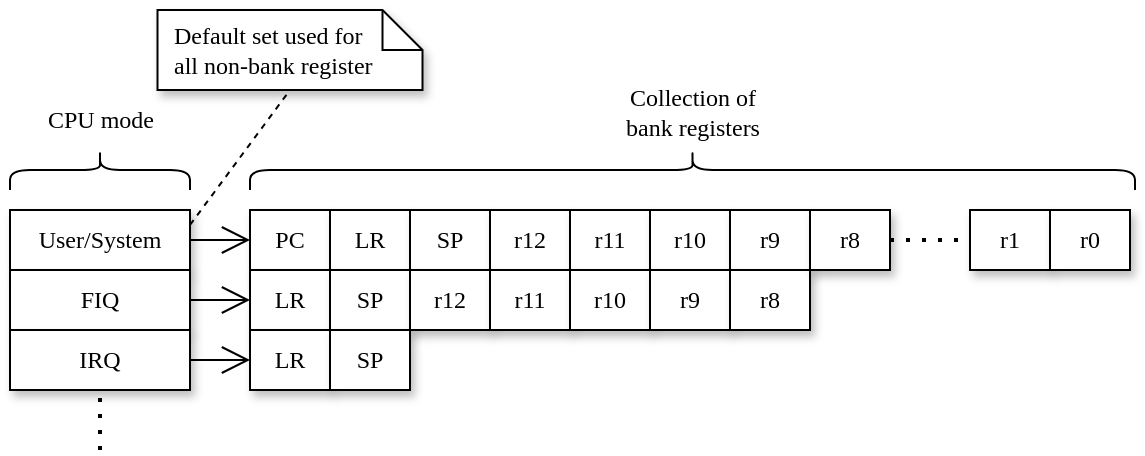 <mxfile version="21.6.8" type="device">
  <diagram name="Page-1" id="OrXobsIGhThwdakzCwst">
    <mxGraphModel dx="863" dy="512" grid="1" gridSize="10" guides="1" tooltips="1" connect="1" arrows="1" fold="1" page="1" pageScale="1" pageWidth="850" pageHeight="1100" math="0" shadow="0">
      <root>
        <mxCell id="0" />
        <mxCell id="1" parent="0" />
        <mxCell id="jQR3gm3J1uaSsovXdgfn-1" value="User/System" style="rounded=0;whiteSpace=wrap;html=1;fontFamily=Computer Modern;shadow=1;" vertex="1" parent="1">
          <mxGeometry x="70" y="170" width="90" height="30" as="geometry" />
        </mxCell>
        <mxCell id="jQR3gm3J1uaSsovXdgfn-5" value="FIQ" style="rounded=0;whiteSpace=wrap;html=1;fontFamily=Computer Modern;shadow=1;" vertex="1" parent="1">
          <mxGeometry x="70" y="200" width="90" height="30" as="geometry" />
        </mxCell>
        <mxCell id="jQR3gm3J1uaSsovXdgfn-7" value="PC" style="rounded=0;whiteSpace=wrap;html=1;fontFamily=Computer Modern;shadow=1;" vertex="1" parent="1">
          <mxGeometry x="190" y="170" width="40" height="30" as="geometry" />
        </mxCell>
        <mxCell id="jQR3gm3J1uaSsovXdgfn-10" value="LR" style="rounded=0;whiteSpace=wrap;html=1;fontFamily=Computer Modern;shadow=1;" vertex="1" parent="1">
          <mxGeometry x="230" y="170" width="40" height="30" as="geometry" />
        </mxCell>
        <mxCell id="jQR3gm3J1uaSsovXdgfn-11" value="SP" style="rounded=0;whiteSpace=wrap;html=1;fontFamily=Computer Modern;shadow=1;" vertex="1" parent="1">
          <mxGeometry x="270" y="170" width="40" height="30" as="geometry" />
        </mxCell>
        <mxCell id="jQR3gm3J1uaSsovXdgfn-12" value="r12" style="rounded=0;whiteSpace=wrap;html=1;fontFamily=Computer Modern;shadow=1;" vertex="1" parent="1">
          <mxGeometry x="310" y="170" width="40" height="30" as="geometry" />
        </mxCell>
        <mxCell id="jQR3gm3J1uaSsovXdgfn-13" value="r11" style="rounded=0;whiteSpace=wrap;html=1;fontFamily=Computer Modern;shadow=1;" vertex="1" parent="1">
          <mxGeometry x="350" y="170" width="40" height="30" as="geometry" />
        </mxCell>
        <mxCell id="jQR3gm3J1uaSsovXdgfn-14" value="r10" style="rounded=0;whiteSpace=wrap;html=1;fontFamily=Computer Modern;shadow=1;" vertex="1" parent="1">
          <mxGeometry x="390" y="170" width="40" height="30" as="geometry" />
        </mxCell>
        <mxCell id="jQR3gm3J1uaSsovXdgfn-15" value="r9" style="rounded=0;whiteSpace=wrap;html=1;fontFamily=Computer Modern;shadow=1;" vertex="1" parent="1">
          <mxGeometry x="430" y="170" width="40" height="30" as="geometry" />
        </mxCell>
        <mxCell id="jQR3gm3J1uaSsovXdgfn-18" value="r1" style="rounded=0;whiteSpace=wrap;html=1;fontFamily=Computer Modern;shadow=1;" vertex="1" parent="1">
          <mxGeometry x="550" y="170" width="40" height="30" as="geometry" />
        </mxCell>
        <mxCell id="jQR3gm3J1uaSsovXdgfn-19" value="r0" style="rounded=0;whiteSpace=wrap;html=1;fontFamily=Computer Modern;shadow=1;" vertex="1" parent="1">
          <mxGeometry x="590" y="170" width="40" height="30" as="geometry" />
        </mxCell>
        <mxCell id="jQR3gm3J1uaSsovXdgfn-26" value="LR" style="rounded=0;whiteSpace=wrap;html=1;fontFamily=Computer Modern;shadow=1;" vertex="1" parent="1">
          <mxGeometry x="190" y="200" width="40" height="30" as="geometry" />
        </mxCell>
        <mxCell id="jQR3gm3J1uaSsovXdgfn-27" value="SP" style="rounded=0;whiteSpace=wrap;html=1;fontFamily=Computer Modern;shadow=1;" vertex="1" parent="1">
          <mxGeometry x="230" y="200" width="40" height="30" as="geometry" />
        </mxCell>
        <mxCell id="jQR3gm3J1uaSsovXdgfn-28" value="" style="endArrow=open;endFill=1;endSize=12;html=1;rounded=0;exitX=1;exitY=0.5;exitDx=0;exitDy=0;entryX=0;entryY=0.5;entryDx=0;entryDy=0;fontFamily=Computer Modern;" edge="1" parent="1" source="jQR3gm3J1uaSsovXdgfn-1" target="jQR3gm3J1uaSsovXdgfn-7">
          <mxGeometry width="160" relative="1" as="geometry">
            <mxPoint x="180" y="120" as="sourcePoint" />
            <mxPoint x="340" y="120" as="targetPoint" />
          </mxGeometry>
        </mxCell>
        <mxCell id="jQR3gm3J1uaSsovXdgfn-29" value="" style="endArrow=open;endFill=1;endSize=12;html=1;rounded=0;fontFamily=Computer Modern;entryX=0;entryY=0.5;entryDx=0;entryDy=0;" edge="1" parent="1">
          <mxGeometry width="160" relative="1" as="geometry">
            <mxPoint x="160" y="215" as="sourcePoint" />
            <mxPoint x="190.0" y="215" as="targetPoint" />
          </mxGeometry>
        </mxCell>
        <mxCell id="jQR3gm3J1uaSsovXdgfn-43" value="" style="endArrow=none;dashed=1;html=1;dashPattern=1 3;strokeWidth=2;rounded=0;entryX=0;entryY=0.5;entryDx=0;entryDy=0;exitX=1;exitY=0.5;exitDx=0;exitDy=0;" edge="1" parent="1" source="jQR3gm3J1uaSsovXdgfn-54" target="jQR3gm3J1uaSsovXdgfn-18">
          <mxGeometry width="50" height="50" relative="1" as="geometry">
            <mxPoint x="510" y="190" as="sourcePoint" />
            <mxPoint x="500" y="230" as="targetPoint" />
          </mxGeometry>
        </mxCell>
        <mxCell id="jQR3gm3J1uaSsovXdgfn-49" value="r12" style="rounded=0;whiteSpace=wrap;html=1;fontFamily=Computer Modern;shadow=1;" vertex="1" parent="1">
          <mxGeometry x="270" y="200" width="40" height="30" as="geometry" />
        </mxCell>
        <mxCell id="jQR3gm3J1uaSsovXdgfn-50" value="r11" style="rounded=0;whiteSpace=wrap;html=1;fontFamily=Computer Modern;shadow=1;" vertex="1" parent="1">
          <mxGeometry x="310" y="200" width="40" height="30" as="geometry" />
        </mxCell>
        <mxCell id="jQR3gm3J1uaSsovXdgfn-51" value="r10" style="rounded=0;whiteSpace=wrap;html=1;fontFamily=Computer Modern;shadow=1;" vertex="1" parent="1">
          <mxGeometry x="350" y="200" width="40" height="30" as="geometry" />
        </mxCell>
        <mxCell id="jQR3gm3J1uaSsovXdgfn-52" value="r9" style="rounded=0;whiteSpace=wrap;html=1;fontFamily=Computer Modern;shadow=1;" vertex="1" parent="1">
          <mxGeometry x="390" y="200" width="40" height="30" as="geometry" />
        </mxCell>
        <mxCell id="jQR3gm3J1uaSsovXdgfn-53" value="r8" style="rounded=0;whiteSpace=wrap;html=1;fontFamily=Computer Modern;shadow=1;" vertex="1" parent="1">
          <mxGeometry x="430" y="200" width="40" height="30" as="geometry" />
        </mxCell>
        <mxCell id="jQR3gm3J1uaSsovXdgfn-54" value="r8" style="rounded=0;whiteSpace=wrap;html=1;fontFamily=Computer Modern;shadow=1;" vertex="1" parent="1">
          <mxGeometry x="470" y="170" width="40" height="30" as="geometry" />
        </mxCell>
        <mxCell id="jQR3gm3J1uaSsovXdgfn-56" value="IRQ" style="rounded=0;whiteSpace=wrap;html=1;fontFamily=Computer Modern;shadow=1;" vertex="1" parent="1">
          <mxGeometry x="70" y="230" width="90" height="30" as="geometry" />
        </mxCell>
        <mxCell id="jQR3gm3J1uaSsovXdgfn-57" value="LR" style="rounded=0;whiteSpace=wrap;html=1;fontFamily=Computer Modern;shadow=1;" vertex="1" parent="1">
          <mxGeometry x="190" y="230" width="40" height="30" as="geometry" />
        </mxCell>
        <mxCell id="jQR3gm3J1uaSsovXdgfn-58" value="SP" style="rounded=0;whiteSpace=wrap;html=1;fontFamily=Computer Modern;shadow=1;" vertex="1" parent="1">
          <mxGeometry x="230" y="230" width="40" height="30" as="geometry" />
        </mxCell>
        <mxCell id="jQR3gm3J1uaSsovXdgfn-59" value="" style="endArrow=open;endFill=1;endSize=12;html=1;rounded=0;fontFamily=Computer Modern;entryX=0;entryY=0.5;entryDx=0;entryDy=0;" edge="1" parent="1">
          <mxGeometry width="160" relative="1" as="geometry">
            <mxPoint x="160" y="245" as="sourcePoint" />
            <mxPoint x="190.0" y="245" as="targetPoint" />
          </mxGeometry>
        </mxCell>
        <mxCell id="jQR3gm3J1uaSsovXdgfn-78" value="" style="endArrow=none;dashed=1;html=1;dashPattern=1 3;strokeWidth=2;rounded=0;entryX=0.5;entryY=1;entryDx=0;entryDy=0;" edge="1" parent="1" target="jQR3gm3J1uaSsovXdgfn-56">
          <mxGeometry width="50" height="50" relative="1" as="geometry">
            <mxPoint x="115" y="290" as="sourcePoint" />
            <mxPoint x="90" y="300" as="targetPoint" />
          </mxGeometry>
        </mxCell>
        <mxCell id="jQR3gm3J1uaSsovXdgfn-79" value="" style="shape=curlyBracket;whiteSpace=wrap;html=1;rounded=1;labelPosition=left;verticalLabelPosition=middle;align=right;verticalAlign=middle;rotation=90;" vertex="1" parent="1">
          <mxGeometry x="105" y="105" width="20" height="90" as="geometry" />
        </mxCell>
        <mxCell id="jQR3gm3J1uaSsovXdgfn-80" value="" style="shape=curlyBracket;whiteSpace=wrap;html=1;rounded=1;labelPosition=left;verticalLabelPosition=middle;align=right;verticalAlign=middle;rotation=90;" vertex="1" parent="1">
          <mxGeometry x="401.25" y="-71.25" width="20" height="442.5" as="geometry" />
        </mxCell>
        <mxCell id="jQR3gm3J1uaSsovXdgfn-81" value="CPU mode" style="text;html=1;strokeColor=none;fillColor=none;align=center;verticalAlign=middle;whiteSpace=wrap;rounded=0;fontFamily=Computer Modern;" vertex="1" parent="1">
          <mxGeometry x="82.5" y="110" width="65" height="30" as="geometry" />
        </mxCell>
        <mxCell id="jQR3gm3J1uaSsovXdgfn-83" value="Collection of bank registers" style="text;html=1;strokeColor=none;fillColor=none;align=center;verticalAlign=middle;whiteSpace=wrap;rounded=0;fontFamily=Computer Modern;" vertex="1" parent="1">
          <mxGeometry x="365.63" y="106" width="91.25" height="30" as="geometry" />
        </mxCell>
        <mxCell id="jQR3gm3J1uaSsovXdgfn-84" value="&amp;nbsp; Default set used for &lt;br&gt;&amp;nbsp; all non-bank register" style="shape=note;size=20;whiteSpace=wrap;html=1;align=left;fontFamily=Computer Modern;shadow=1;" vertex="1" parent="1">
          <mxGeometry x="143.75" y="70" width="132.5" height="40" as="geometry" />
        </mxCell>
        <mxCell id="jQR3gm3J1uaSsovXdgfn-86" value="" style="endArrow=none;dashed=1;html=1;rounded=0;entryX=0.5;entryY=1;entryDx=0;entryDy=0;entryPerimeter=0;exitX=1;exitY=0.25;exitDx=0;exitDy=0;" edge="1" parent="1" source="jQR3gm3J1uaSsovXdgfn-1" target="jQR3gm3J1uaSsovXdgfn-84">
          <mxGeometry width="50" height="50" relative="1" as="geometry">
            <mxPoint x="100" y="160" as="sourcePoint" />
            <mxPoint x="150" y="110" as="targetPoint" />
          </mxGeometry>
        </mxCell>
      </root>
    </mxGraphModel>
  </diagram>
</mxfile>
